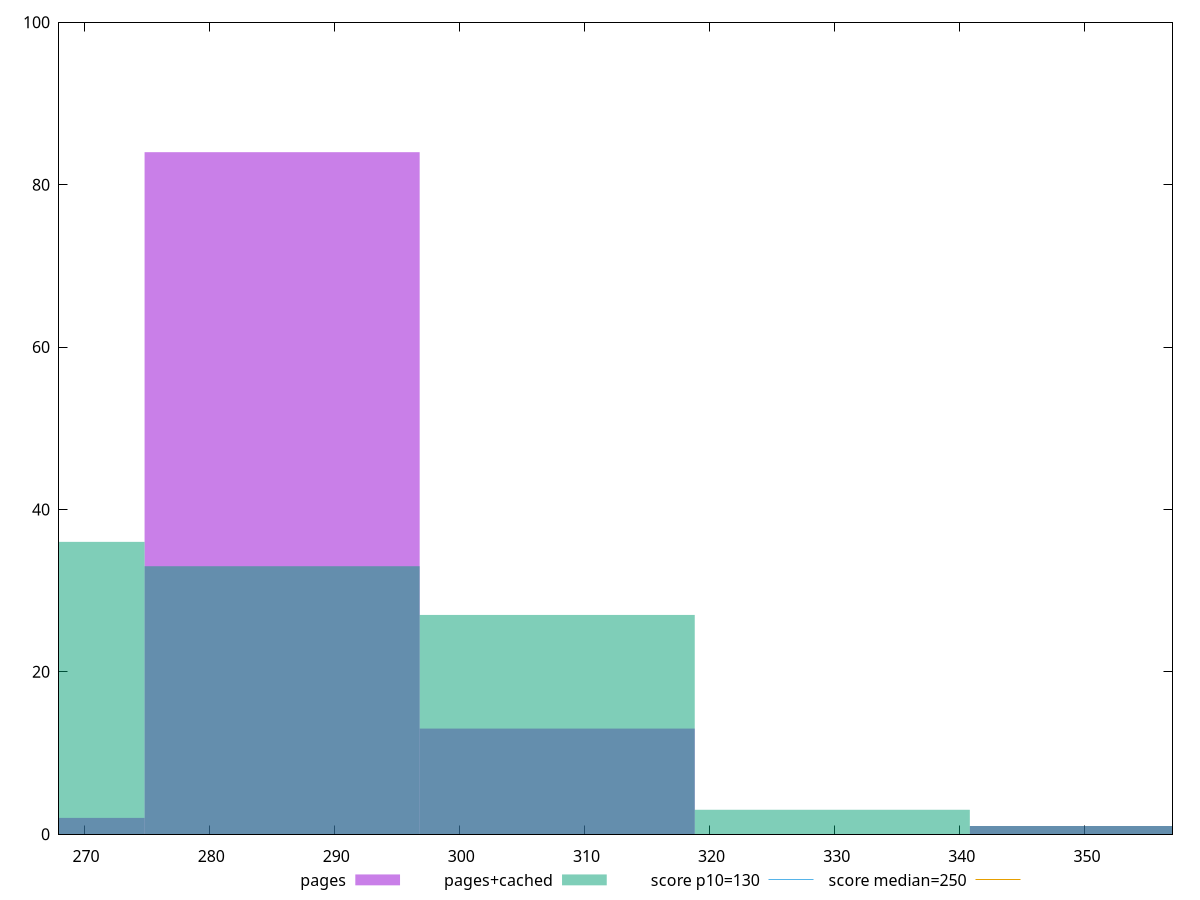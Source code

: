 reset

$pages <<EOF
351.79465022872785 1
285.8331533108414 84
307.8203189501369 13
263.8459876715459 2
EOF

$pagesCached <<EOF
285.8331533108414 33
307.8203189501369 27
329.80748458943236 3
263.8459876715459 36
351.79465022872785 1
EOF

set key outside below
set boxwidth 21.98716563929549
set xrange [267.9999999999982:357]
set yrange [0:100]
set style fill transparent solid 0.5 noborder

set parametric
set terminal svg size 640, 500 enhanced background rgb 'white'
set output "report_00007_2020-12-11T15:55:29.892Z/max-potential-fid/comparison/histogram/1_vs_2.svg"

plot $pages title "pages" with boxes, \
     $pagesCached title "pages+cached" with boxes, \
     130,t title "score p10=130", \
     250,t title "score median=250"

reset
